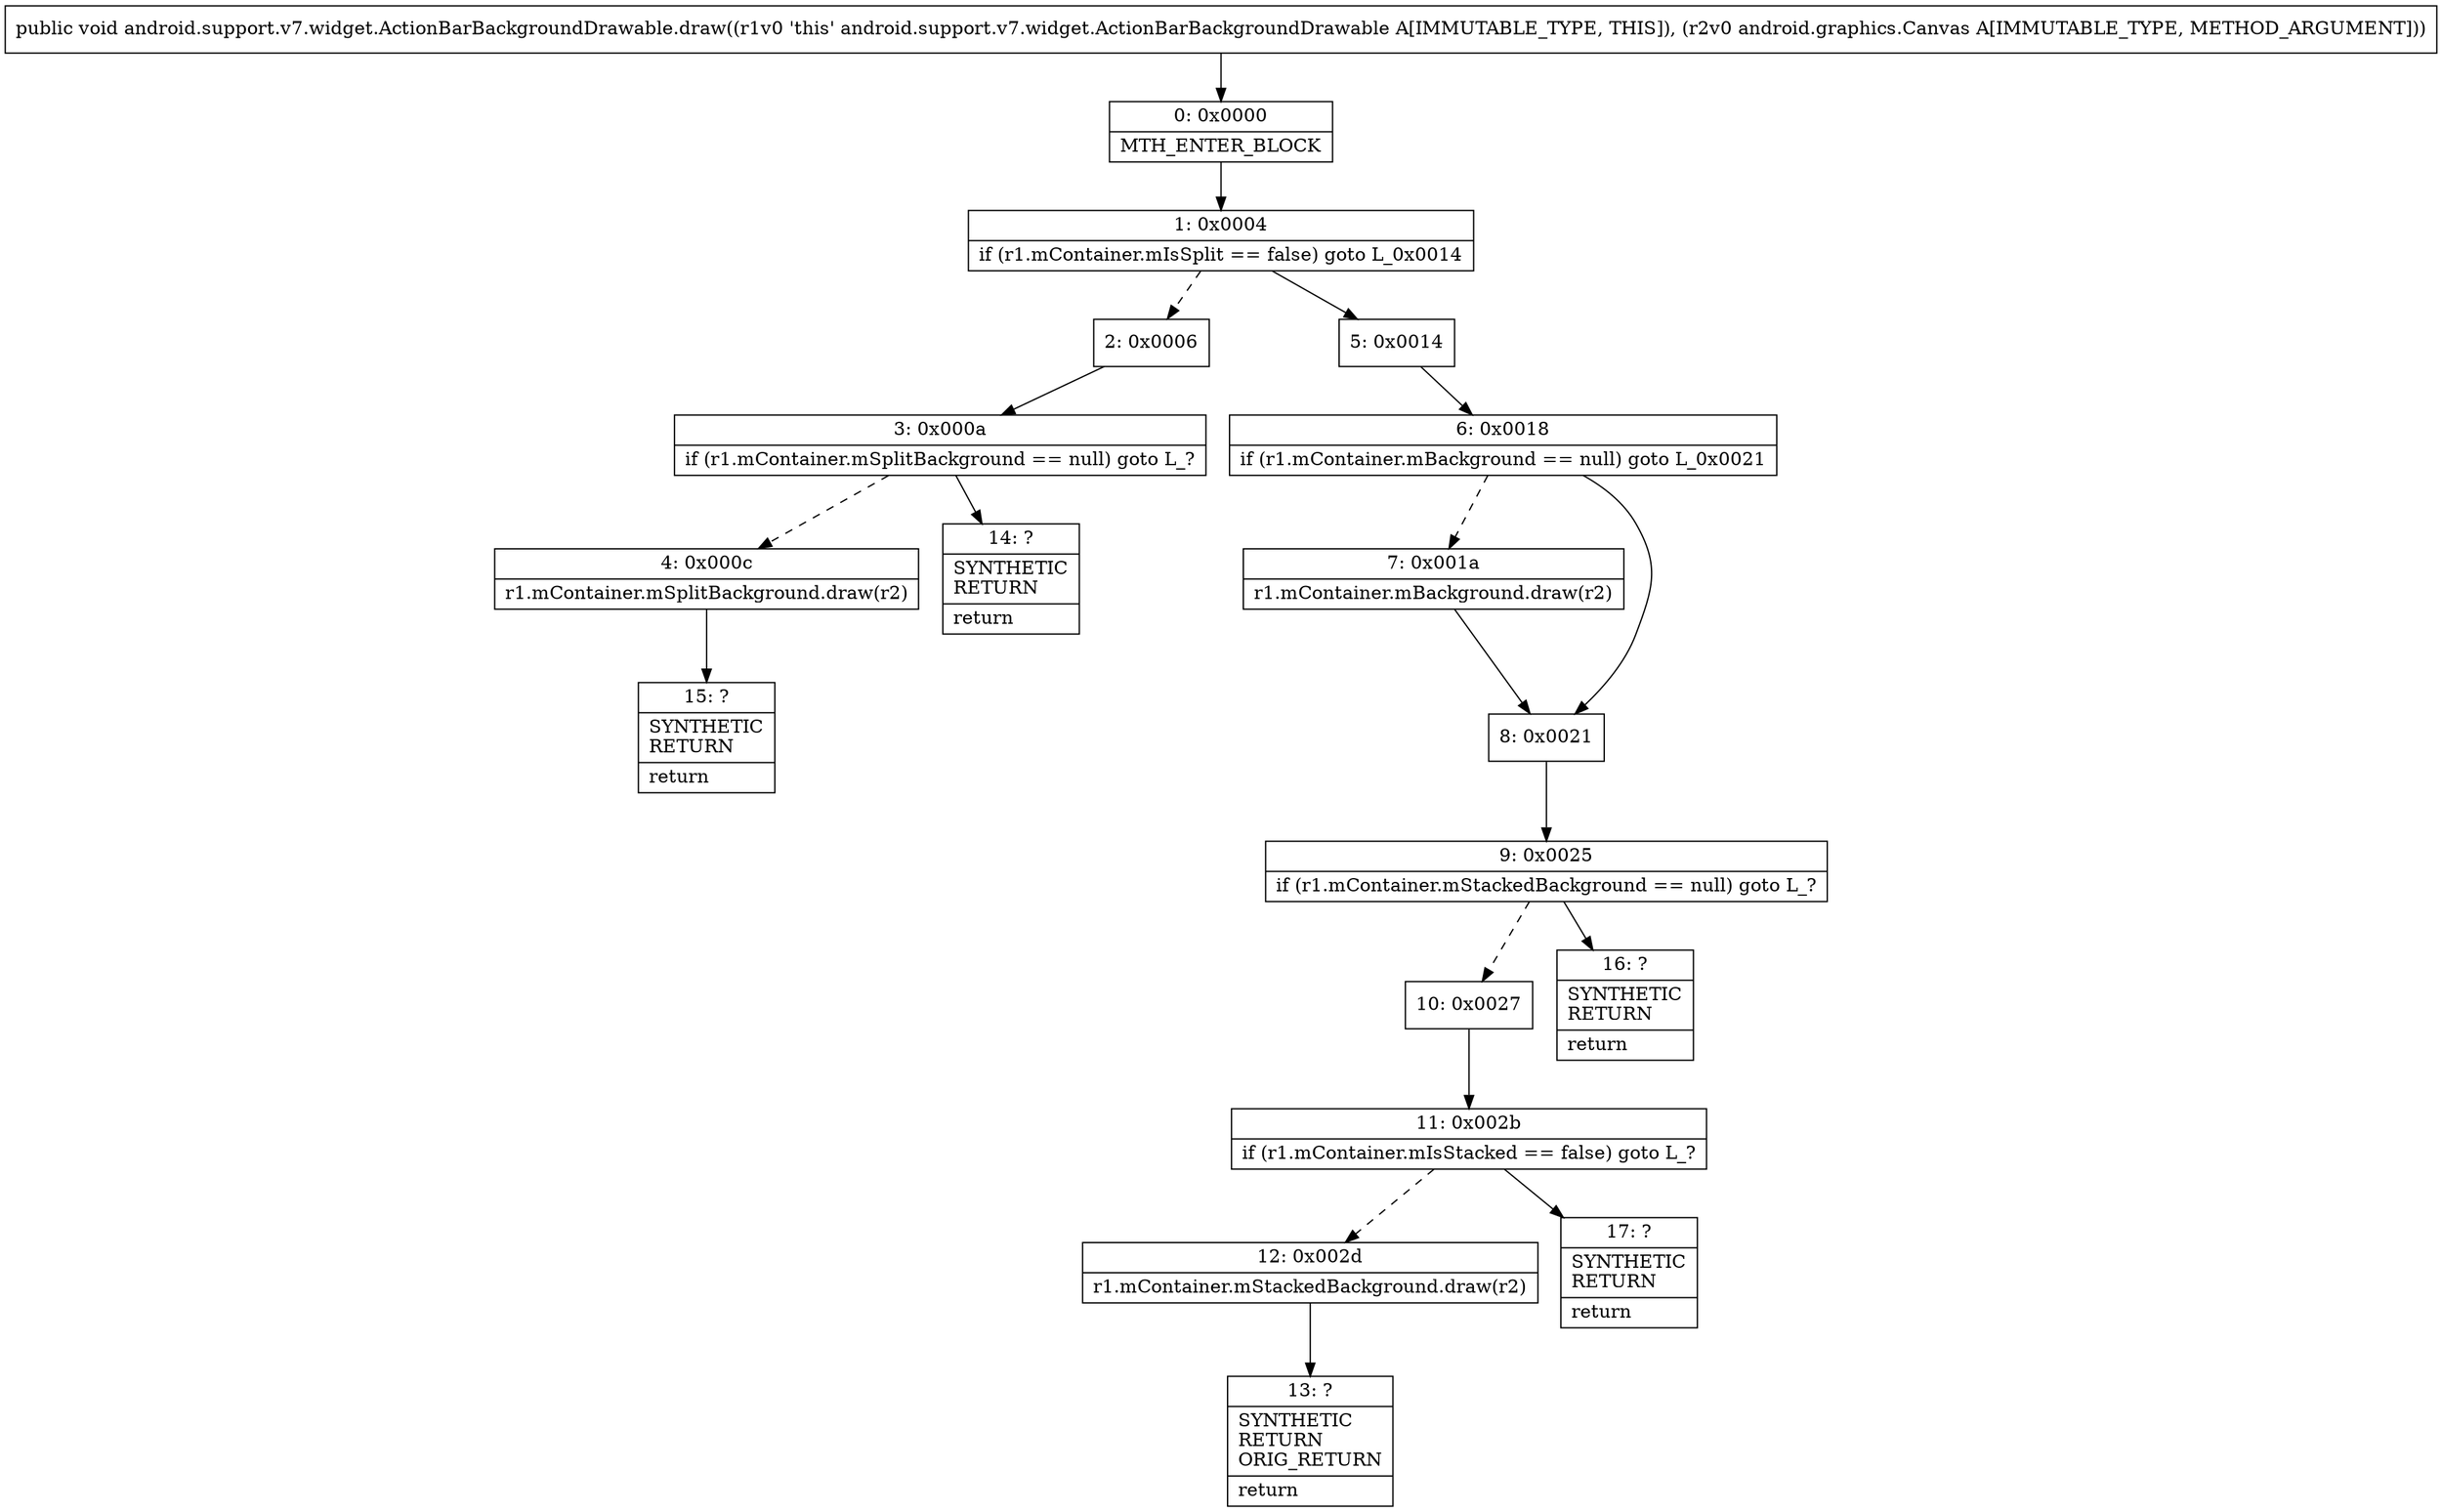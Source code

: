 digraph "CFG forandroid.support.v7.widget.ActionBarBackgroundDrawable.draw(Landroid\/graphics\/Canvas;)V" {
Node_0 [shape=record,label="{0\:\ 0x0000|MTH_ENTER_BLOCK\l}"];
Node_1 [shape=record,label="{1\:\ 0x0004|if (r1.mContainer.mIsSplit == false) goto L_0x0014\l}"];
Node_2 [shape=record,label="{2\:\ 0x0006}"];
Node_3 [shape=record,label="{3\:\ 0x000a|if (r1.mContainer.mSplitBackground == null) goto L_?\l}"];
Node_4 [shape=record,label="{4\:\ 0x000c|r1.mContainer.mSplitBackground.draw(r2)\l}"];
Node_5 [shape=record,label="{5\:\ 0x0014}"];
Node_6 [shape=record,label="{6\:\ 0x0018|if (r1.mContainer.mBackground == null) goto L_0x0021\l}"];
Node_7 [shape=record,label="{7\:\ 0x001a|r1.mContainer.mBackground.draw(r2)\l}"];
Node_8 [shape=record,label="{8\:\ 0x0021}"];
Node_9 [shape=record,label="{9\:\ 0x0025|if (r1.mContainer.mStackedBackground == null) goto L_?\l}"];
Node_10 [shape=record,label="{10\:\ 0x0027}"];
Node_11 [shape=record,label="{11\:\ 0x002b|if (r1.mContainer.mIsStacked == false) goto L_?\l}"];
Node_12 [shape=record,label="{12\:\ 0x002d|r1.mContainer.mStackedBackground.draw(r2)\l}"];
Node_13 [shape=record,label="{13\:\ ?|SYNTHETIC\lRETURN\lORIG_RETURN\l|return\l}"];
Node_14 [shape=record,label="{14\:\ ?|SYNTHETIC\lRETURN\l|return\l}"];
Node_15 [shape=record,label="{15\:\ ?|SYNTHETIC\lRETURN\l|return\l}"];
Node_16 [shape=record,label="{16\:\ ?|SYNTHETIC\lRETURN\l|return\l}"];
Node_17 [shape=record,label="{17\:\ ?|SYNTHETIC\lRETURN\l|return\l}"];
MethodNode[shape=record,label="{public void android.support.v7.widget.ActionBarBackgroundDrawable.draw((r1v0 'this' android.support.v7.widget.ActionBarBackgroundDrawable A[IMMUTABLE_TYPE, THIS]), (r2v0 android.graphics.Canvas A[IMMUTABLE_TYPE, METHOD_ARGUMENT])) }"];
MethodNode -> Node_0;
Node_0 -> Node_1;
Node_1 -> Node_2[style=dashed];
Node_1 -> Node_5;
Node_2 -> Node_3;
Node_3 -> Node_4[style=dashed];
Node_3 -> Node_14;
Node_4 -> Node_15;
Node_5 -> Node_6;
Node_6 -> Node_7[style=dashed];
Node_6 -> Node_8;
Node_7 -> Node_8;
Node_8 -> Node_9;
Node_9 -> Node_10[style=dashed];
Node_9 -> Node_16;
Node_10 -> Node_11;
Node_11 -> Node_12[style=dashed];
Node_11 -> Node_17;
Node_12 -> Node_13;
}

